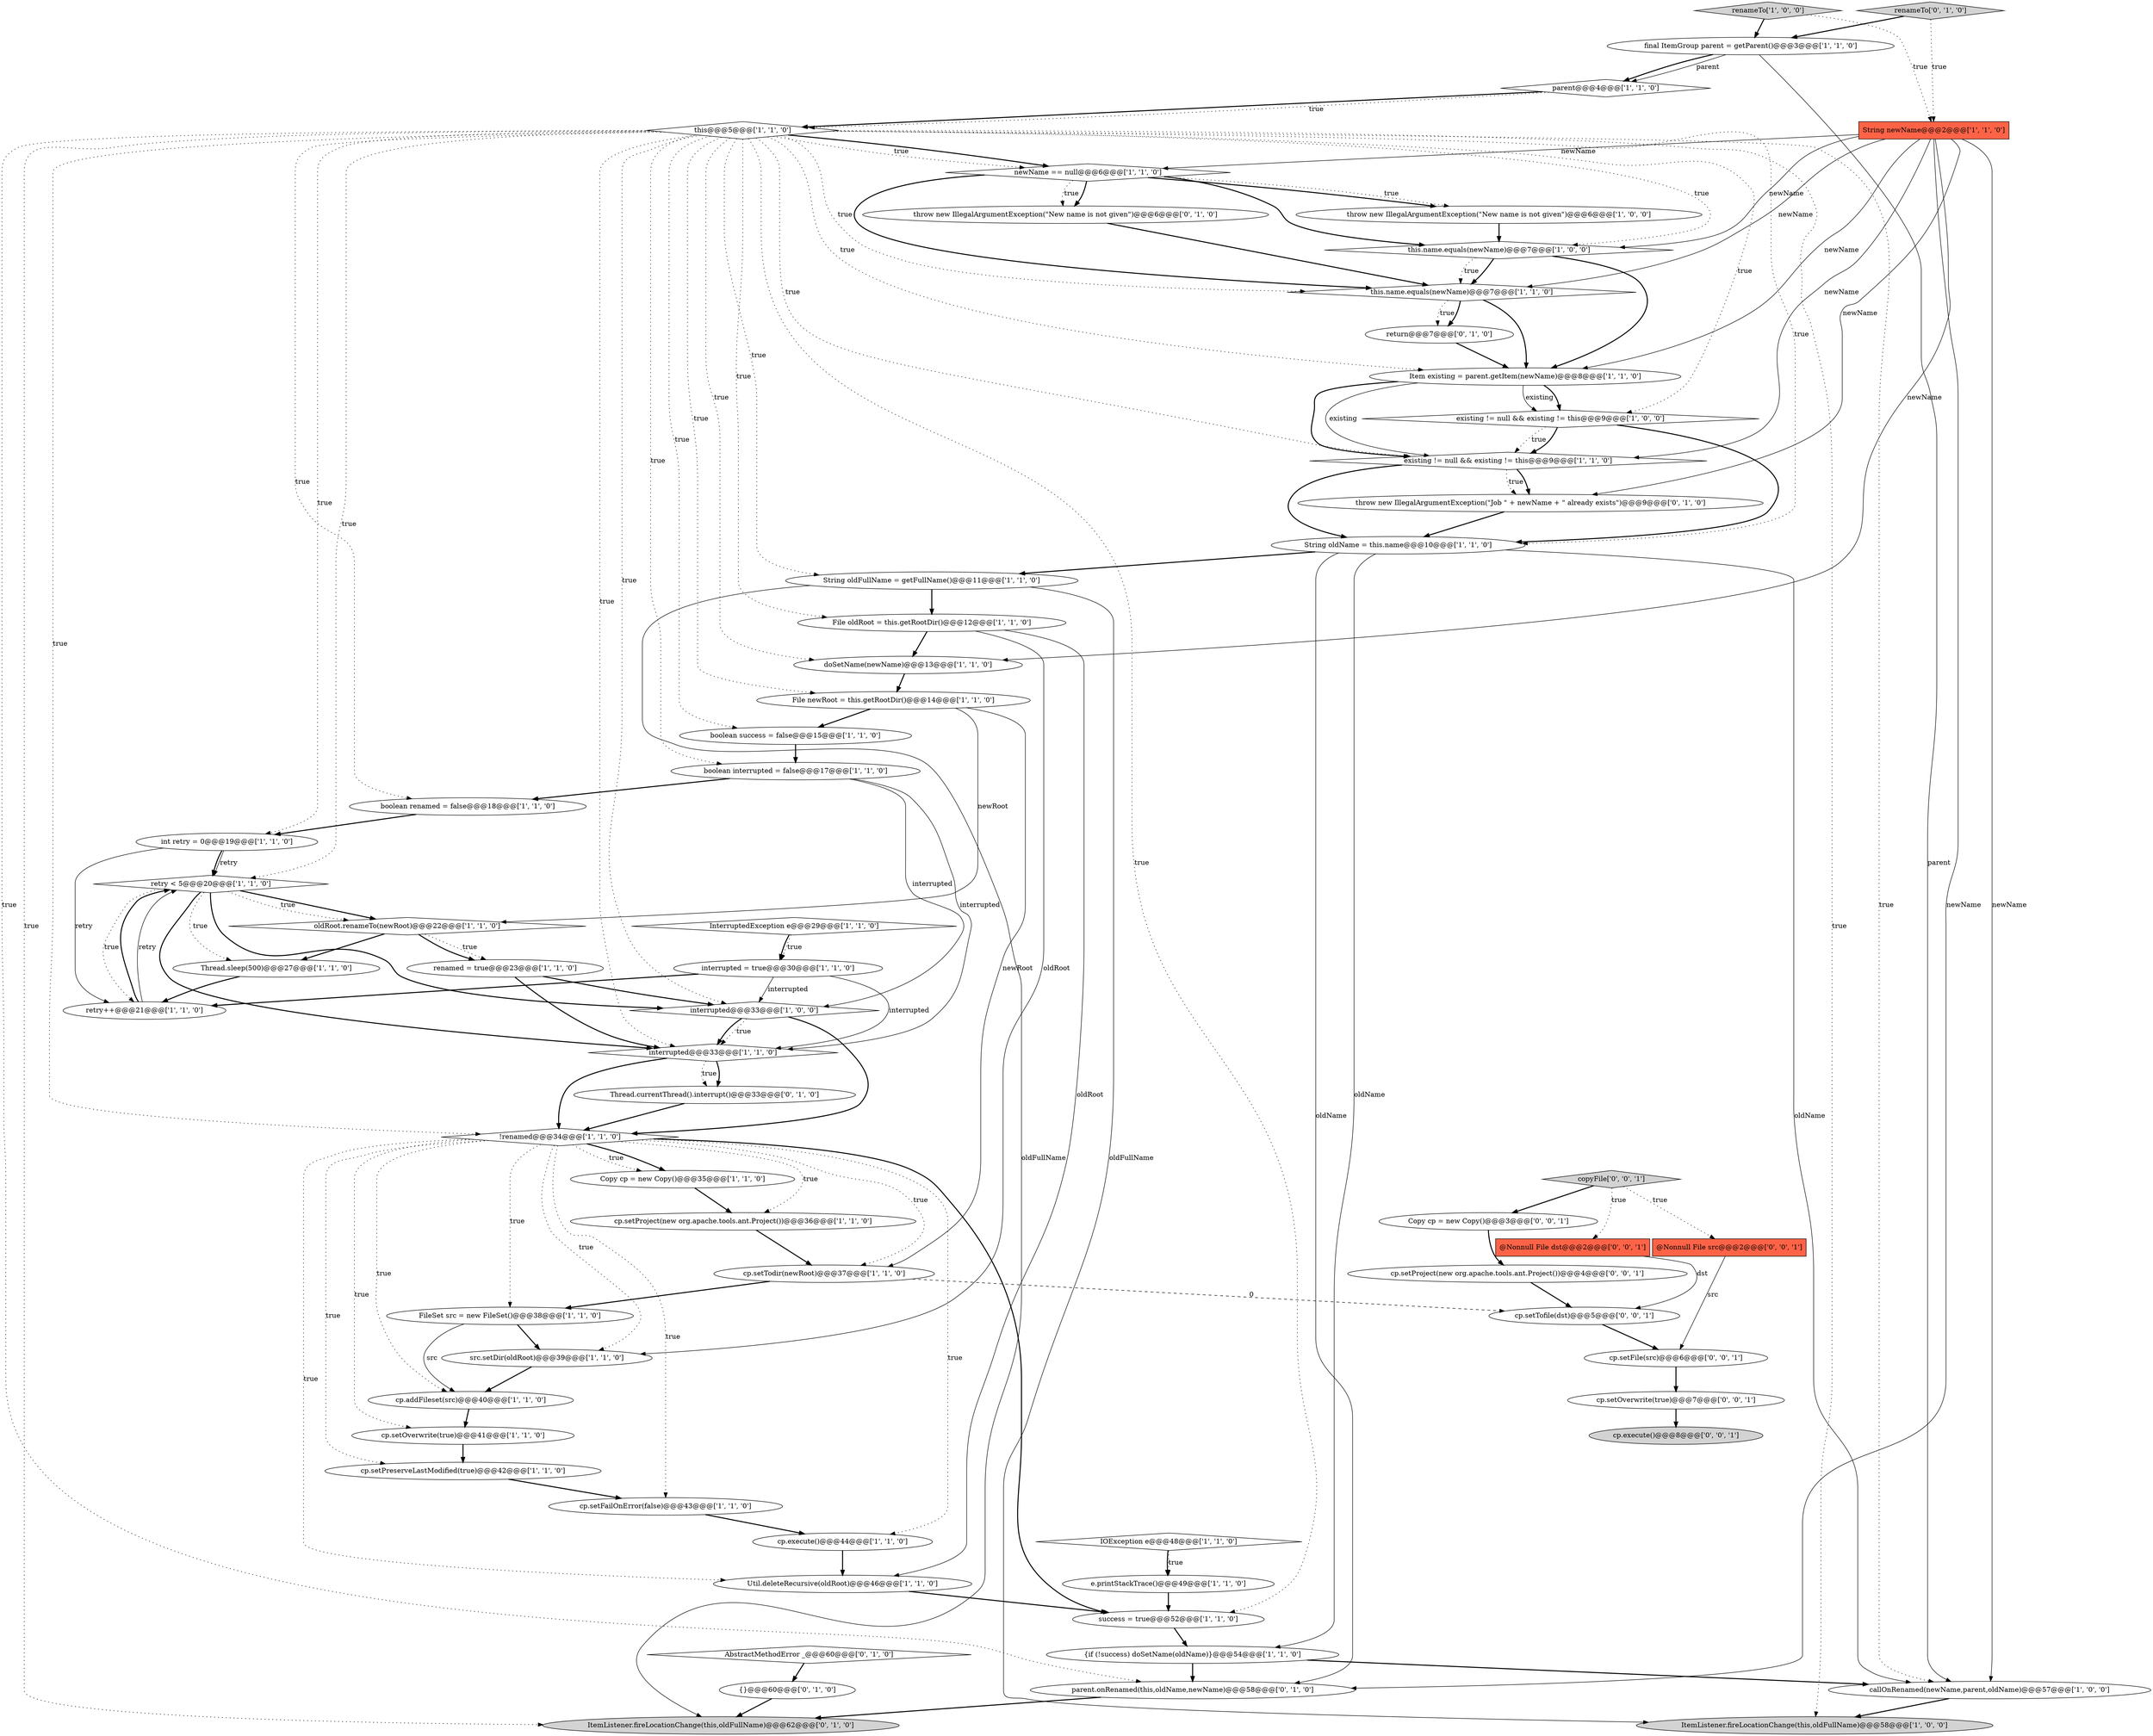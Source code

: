 digraph {
44 [style = filled, label = "cp.addFileset(src)@@@40@@@['1', '1', '0']", fillcolor = white, shape = ellipse image = "AAA0AAABBB1BBB"];
53 [style = filled, label = "throw new IllegalArgumentException(\"Job \" + newName + \" already exists\")@@@9@@@['0', '1', '0']", fillcolor = white, shape = ellipse image = "AAA0AAABBB2BBB"];
40 [style = filled, label = "File oldRoot = this.getRootDir()@@@12@@@['1', '1', '0']", fillcolor = white, shape = ellipse image = "AAA0AAABBB1BBB"];
56 [style = filled, label = "parent.onRenamed(this,oldName,newName)@@@58@@@['0', '1', '0']", fillcolor = white, shape = ellipse image = "AAA1AAABBB2BBB"];
42 [style = filled, label = "ItemListener.fireLocationChange(this,oldFullName)@@@58@@@['1', '0', '0']", fillcolor = lightgray, shape = ellipse image = "AAA0AAABBB1BBB"];
52 [style = filled, label = "AbstractMethodError _@@@60@@@['0', '1', '0']", fillcolor = white, shape = diamond image = "AAA0AAABBB2BBB"];
36 [style = filled, label = "doSetName(newName)@@@13@@@['1', '1', '0']", fillcolor = white, shape = ellipse image = "AAA0AAABBB1BBB"];
15 [style = filled, label = "String oldFullName = getFullName()@@@11@@@['1', '1', '0']", fillcolor = white, shape = ellipse image = "AAA0AAABBB1BBB"];
39 [style = filled, label = "boolean interrupted = false@@@17@@@['1', '1', '0']", fillcolor = white, shape = ellipse image = "AAA0AAABBB1BBB"];
14 [style = filled, label = "IOException e@@@48@@@['1', '1', '0']", fillcolor = white, shape = diamond image = "AAA0AAABBB1BBB"];
22 [style = filled, label = "int retry = 0@@@19@@@['1', '1', '0']", fillcolor = white, shape = ellipse image = "AAA0AAABBB1BBB"];
43 [style = filled, label = "String oldName = this.name@@@10@@@['1', '1', '0']", fillcolor = white, shape = ellipse image = "AAA0AAABBB1BBB"];
55 [style = filled, label = "{}@@@60@@@['0', '1', '0']", fillcolor = white, shape = ellipse image = "AAA1AAABBB2BBB"];
9 [style = filled, label = "!renamed@@@34@@@['1', '1', '0']", fillcolor = white, shape = diamond image = "AAA0AAABBB1BBB"];
59 [style = filled, label = "cp.setFile(src)@@@6@@@['0', '0', '1']", fillcolor = white, shape = ellipse image = "AAA0AAABBB3BBB"];
16 [style = filled, label = "this.name.equals(newName)@@@7@@@['1', '0', '0']", fillcolor = white, shape = diamond image = "AAA0AAABBB1BBB"];
25 [style = filled, label = "Util.deleteRecursive(oldRoot)@@@46@@@['1', '1', '0']", fillcolor = white, shape = ellipse image = "AAA0AAABBB1BBB"];
1 [style = filled, label = "interrupted@@@33@@@['1', '0', '0']", fillcolor = white, shape = diamond image = "AAA0AAABBB1BBB"];
51 [style = filled, label = "return@@@7@@@['0', '1', '0']", fillcolor = white, shape = ellipse image = "AAA0AAABBB2BBB"];
4 [style = filled, label = "renameTo['1', '0', '0']", fillcolor = lightgray, shape = diamond image = "AAA0AAABBB1BBB"];
28 [style = filled, label = "success = true@@@52@@@['1', '1', '0']", fillcolor = white, shape = ellipse image = "AAA0AAABBB1BBB"];
10 [style = filled, label = "interrupted = true@@@30@@@['1', '1', '0']", fillcolor = white, shape = ellipse image = "AAA0AAABBB1BBB"];
38 [style = filled, label = "existing != null && existing != this@@@9@@@['1', '1', '0']", fillcolor = white, shape = diamond image = "AAA0AAABBB1BBB"];
17 [style = filled, label = "{if (!success) doSetName(oldName)}@@@54@@@['1', '1', '0']", fillcolor = white, shape = ellipse image = "AAA0AAABBB1BBB"];
46 [style = filled, label = "this.name.equals(newName)@@@7@@@['1', '1', '0']", fillcolor = white, shape = diamond image = "AAA0AAABBB1BBB"];
37 [style = filled, label = "boolean success = false@@@15@@@['1', '1', '0']", fillcolor = white, shape = ellipse image = "AAA0AAABBB1BBB"];
3 [style = filled, label = "e.printStackTrace()@@@49@@@['1', '1', '0']", fillcolor = white, shape = ellipse image = "AAA0AAABBB1BBB"];
49 [style = filled, label = "renameTo['0', '1', '0']", fillcolor = lightgray, shape = diamond image = "AAA0AAABBB2BBB"];
58 [style = filled, label = "copyFile['0', '0', '1']", fillcolor = lightgray, shape = diamond image = "AAA0AAABBB3BBB"];
63 [style = filled, label = "Copy cp = new Copy()@@@3@@@['0', '0', '1']", fillcolor = white, shape = ellipse image = "AAA0AAABBB3BBB"];
54 [style = filled, label = "throw new IllegalArgumentException(\"New name is not given\")@@@6@@@['0', '1', '0']", fillcolor = white, shape = ellipse image = "AAA0AAABBB2BBB"];
13 [style = filled, label = "cp.setOverwrite(true)@@@41@@@['1', '1', '0']", fillcolor = white, shape = ellipse image = "AAA0AAABBB1BBB"];
19 [style = filled, label = "cp.setPreserveLastModified(true)@@@42@@@['1', '1', '0']", fillcolor = white, shape = ellipse image = "AAA0AAABBB1BBB"];
33 [style = filled, label = "oldRoot.renameTo(newRoot)@@@22@@@['1', '1', '0']", fillcolor = white, shape = diamond image = "AAA0AAABBB1BBB"];
45 [style = filled, label = "callOnRenamed(newName,parent,oldName)@@@57@@@['1', '0', '0']", fillcolor = white, shape = ellipse image = "AAA0AAABBB1BBB"];
57 [style = filled, label = "cp.setTofile(dst)@@@5@@@['0', '0', '1']", fillcolor = white, shape = ellipse image = "AAA0AAABBB3BBB"];
7 [style = filled, label = "newName == null@@@6@@@['1', '1', '0']", fillcolor = white, shape = diamond image = "AAA0AAABBB1BBB"];
23 [style = filled, label = "parent@@@4@@@['1', '1', '0']", fillcolor = white, shape = diamond image = "AAA0AAABBB1BBB"];
35 [style = filled, label = "interrupted@@@33@@@['1', '1', '0']", fillcolor = white, shape = diamond image = "AAA0AAABBB1BBB"];
48 [style = filled, label = "Thread.currentThread().interrupt()@@@33@@@['0', '1', '0']", fillcolor = white, shape = ellipse image = "AAA0AAABBB2BBB"];
30 [style = filled, label = "cp.execute()@@@44@@@['1', '1', '0']", fillcolor = white, shape = ellipse image = "AAA0AAABBB1BBB"];
2 [style = filled, label = "this@@@5@@@['1', '1', '0']", fillcolor = white, shape = diamond image = "AAA0AAABBB1BBB"];
11 [style = filled, label = "cp.setProject(new org.apache.tools.ant.Project())@@@36@@@['1', '1', '0']", fillcolor = white, shape = ellipse image = "AAA0AAABBB1BBB"];
6 [style = filled, label = "final ItemGroup parent = getParent()@@@3@@@['1', '1', '0']", fillcolor = white, shape = ellipse image = "AAA0AAABBB1BBB"];
0 [style = filled, label = "throw new IllegalArgumentException(\"New name is not given\")@@@6@@@['1', '0', '0']", fillcolor = white, shape = ellipse image = "AAA0AAABBB1BBB"];
20 [style = filled, label = "renamed = true@@@23@@@['1', '1', '0']", fillcolor = white, shape = ellipse image = "AAA0AAABBB1BBB"];
5 [style = filled, label = "FileSet src = new FileSet()@@@38@@@['1', '1', '0']", fillcolor = white, shape = ellipse image = "AAA0AAABBB1BBB"];
21 [style = filled, label = "Copy cp = new Copy()@@@35@@@['1', '1', '0']", fillcolor = white, shape = ellipse image = "AAA0AAABBB1BBB"];
34 [style = filled, label = "Item existing = parent.getItem(newName)@@@8@@@['1', '1', '0']", fillcolor = white, shape = ellipse image = "AAA0AAABBB1BBB"];
60 [style = filled, label = "@Nonnull File src@@@2@@@['0', '0', '1']", fillcolor = tomato, shape = box image = "AAA0AAABBB3BBB"];
62 [style = filled, label = "cp.setOverwrite(true)@@@7@@@['0', '0', '1']", fillcolor = white, shape = ellipse image = "AAA0AAABBB3BBB"];
65 [style = filled, label = "cp.setProject(new org.apache.tools.ant.Project())@@@4@@@['0', '0', '1']", fillcolor = white, shape = ellipse image = "AAA0AAABBB3BBB"];
24 [style = filled, label = "existing != null && existing != this@@@9@@@['1', '0', '0']", fillcolor = white, shape = diamond image = "AAA0AAABBB1BBB"];
29 [style = filled, label = "String newName@@@2@@@['1', '1', '0']", fillcolor = tomato, shape = box image = "AAA0AAABBB1BBB"];
50 [style = filled, label = "ItemListener.fireLocationChange(this,oldFullName)@@@62@@@['0', '1', '0']", fillcolor = lightgray, shape = ellipse image = "AAA0AAABBB2BBB"];
47 [style = filled, label = "Thread.sleep(500)@@@27@@@['1', '1', '0']", fillcolor = white, shape = ellipse image = "AAA0AAABBB1BBB"];
61 [style = filled, label = "@Nonnull File dst@@@2@@@['0', '0', '1']", fillcolor = tomato, shape = box image = "AAA0AAABBB3BBB"];
12 [style = filled, label = "cp.setTodir(newRoot)@@@37@@@['1', '1', '0']", fillcolor = white, shape = ellipse image = "AAA0AAABBB1BBB"];
18 [style = filled, label = "src.setDir(oldRoot)@@@39@@@['1', '1', '0']", fillcolor = white, shape = ellipse image = "AAA0AAABBB1BBB"];
26 [style = filled, label = "retry < 5@@@20@@@['1', '1', '0']", fillcolor = white, shape = diamond image = "AAA0AAABBB1BBB"];
31 [style = filled, label = "retry++@@@21@@@['1', '1', '0']", fillcolor = white, shape = ellipse image = "AAA0AAABBB1BBB"];
41 [style = filled, label = "boolean renamed = false@@@18@@@['1', '1', '0']", fillcolor = white, shape = ellipse image = "AAA0AAABBB1BBB"];
8 [style = filled, label = "InterruptedException e@@@29@@@['1', '1', '0']", fillcolor = white, shape = diamond image = "AAA0AAABBB1BBB"];
27 [style = filled, label = "cp.setFailOnError(false)@@@43@@@['1', '1', '0']", fillcolor = white, shape = ellipse image = "AAA0AAABBB1BBB"];
32 [style = filled, label = "File newRoot = this.getRootDir()@@@14@@@['1', '1', '0']", fillcolor = white, shape = ellipse image = "AAA0AAABBB1BBB"];
64 [style = filled, label = "cp.execute()@@@8@@@['0', '0', '1']", fillcolor = lightgray, shape = ellipse image = "AAA0AAABBB3BBB"];
23->2 [style = bold, label=""];
4->6 [style = bold, label=""];
9->44 [style = dotted, label="true"];
11->12 [style = bold, label=""];
14->3 [style = bold, label=""];
9->5 [style = dotted, label="true"];
2->32 [style = dotted, label="true"];
23->2 [style = dotted, label="true"];
26->35 [style = bold, label=""];
9->13 [style = dotted, label="true"];
9->30 [style = dotted, label="true"];
32->37 [style = bold, label=""];
16->34 [style = bold, label=""];
9->25 [style = dotted, label="true"];
33->47 [style = bold, label=""];
38->53 [style = dotted, label="true"];
2->56 [style = dotted, label="true"];
2->41 [style = dotted, label="true"];
20->1 [style = bold, label=""];
39->41 [style = bold, label=""];
19->27 [style = bold, label=""];
34->38 [style = bold, label=""];
53->43 [style = bold, label=""];
52->55 [style = bold, label=""];
48->9 [style = bold, label=""];
2->28 [style = dotted, label="true"];
25->28 [style = bold, label=""];
46->51 [style = dotted, label="true"];
40->25 [style = solid, label="oldRoot"];
7->0 [style = bold, label=""];
27->30 [style = bold, label=""];
65->57 [style = bold, label=""];
5->18 [style = bold, label=""];
59->62 [style = bold, label=""];
2->34 [style = dotted, label="true"];
7->0 [style = dotted, label="true"];
9->28 [style = bold, label=""];
22->26 [style = solid, label="retry"];
17->56 [style = bold, label=""];
29->45 [style = solid, label="newName"];
2->46 [style = dotted, label="true"];
35->48 [style = bold, label=""];
54->46 [style = bold, label=""];
33->20 [style = dotted, label="true"];
2->43 [style = dotted, label="true"];
43->17 [style = solid, label="oldName"];
7->54 [style = bold, label=""];
1->9 [style = bold, label=""];
49->29 [style = dotted, label="true"];
40->18 [style = solid, label="oldRoot"];
9->27 [style = dotted, label="true"];
58->60 [style = dotted, label="true"];
9->11 [style = dotted, label="true"];
39->1 [style = solid, label="interrupted"];
7->16 [style = bold, label=""];
29->16 [style = solid, label="newName"];
29->56 [style = solid, label="newName"];
33->20 [style = bold, label=""];
31->26 [style = bold, label=""];
15->42 [style = solid, label="oldFullName"];
7->46 [style = bold, label=""];
57->59 [style = bold, label=""];
43->15 [style = bold, label=""];
2->38 [style = dotted, label="true"];
38->43 [style = bold, label=""];
9->18 [style = dotted, label="true"];
2->1 [style = dotted, label="true"];
20->35 [style = bold, label=""];
32->12 [style = solid, label="newRoot"];
26->1 [style = bold, label=""];
47->31 [style = bold, label=""];
41->22 [style = bold, label=""];
2->22 [style = dotted, label="true"];
55->50 [style = bold, label=""];
24->38 [style = dotted, label="true"];
5->44 [style = solid, label="src"];
29->46 [style = solid, label="newName"];
6->23 [style = bold, label=""];
35->9 [style = bold, label=""];
9->19 [style = dotted, label="true"];
8->10 [style = bold, label=""];
7->54 [style = dotted, label="true"];
28->17 [style = bold, label=""];
8->10 [style = dotted, label="true"];
2->24 [style = dotted, label="true"];
21->11 [style = bold, label=""];
39->35 [style = solid, label="interrupted"];
12->57 [style = dashed, label="0"];
49->6 [style = bold, label=""];
13->19 [style = bold, label=""];
14->3 [style = dotted, label="true"];
2->7 [style = bold, label=""];
2->50 [style = dotted, label="true"];
46->34 [style = bold, label=""];
15->40 [style = bold, label=""];
2->42 [style = dotted, label="true"];
2->45 [style = dotted, label="true"];
58->63 [style = bold, label=""];
51->34 [style = bold, label=""];
26->33 [style = bold, label=""];
46->51 [style = bold, label=""];
2->37 [style = dotted, label="true"];
16->46 [style = bold, label=""];
29->34 [style = solid, label="newName"];
2->16 [style = dotted, label="true"];
1->35 [style = dotted, label="true"];
9->21 [style = dotted, label="true"];
61->57 [style = solid, label="dst"];
24->38 [style = bold, label=""];
2->15 [style = dotted, label="true"];
2->26 [style = dotted, label="true"];
31->26 [style = solid, label="retry"];
16->46 [style = dotted, label="true"];
43->56 [style = solid, label="oldName"];
43->45 [style = solid, label="oldName"];
15->50 [style = solid, label="oldFullName"];
29->7 [style = solid, label="newName"];
26->33 [style = dotted, label="true"];
36->32 [style = bold, label=""];
35->48 [style = dotted, label="true"];
32->33 [style = solid, label="newRoot"];
4->29 [style = dotted, label="true"];
34->24 [style = solid, label="existing"];
29->36 [style = solid, label="newName"];
38->53 [style = bold, label=""];
6->23 [style = solid, label="parent"];
34->38 [style = solid, label="existing"];
56->50 [style = bold, label=""];
2->40 [style = dotted, label="true"];
2->35 [style = dotted, label="true"];
44->13 [style = bold, label=""];
29->53 [style = solid, label="newName"];
17->45 [style = bold, label=""];
6->45 [style = solid, label="parent"];
40->36 [style = bold, label=""];
62->64 [style = bold, label=""];
34->24 [style = bold, label=""];
2->9 [style = dotted, label="true"];
10->35 [style = solid, label="interrupted"];
2->36 [style = dotted, label="true"];
10->31 [style = bold, label=""];
10->1 [style = solid, label="interrupted"];
9->21 [style = bold, label=""];
30->25 [style = bold, label=""];
12->5 [style = bold, label=""];
58->61 [style = dotted, label="true"];
37->39 [style = bold, label=""];
22->26 [style = bold, label=""];
45->42 [style = bold, label=""];
63->65 [style = bold, label=""];
1->35 [style = bold, label=""];
26->47 [style = dotted, label="true"];
18->44 [style = bold, label=""];
24->43 [style = bold, label=""];
22->31 [style = solid, label="retry"];
9->12 [style = dotted, label="true"];
29->38 [style = solid, label="newName"];
3->28 [style = bold, label=""];
2->7 [style = dotted, label="true"];
26->31 [style = dotted, label="true"];
60->59 [style = solid, label="src"];
2->39 [style = dotted, label="true"];
0->16 [style = bold, label=""];
}
